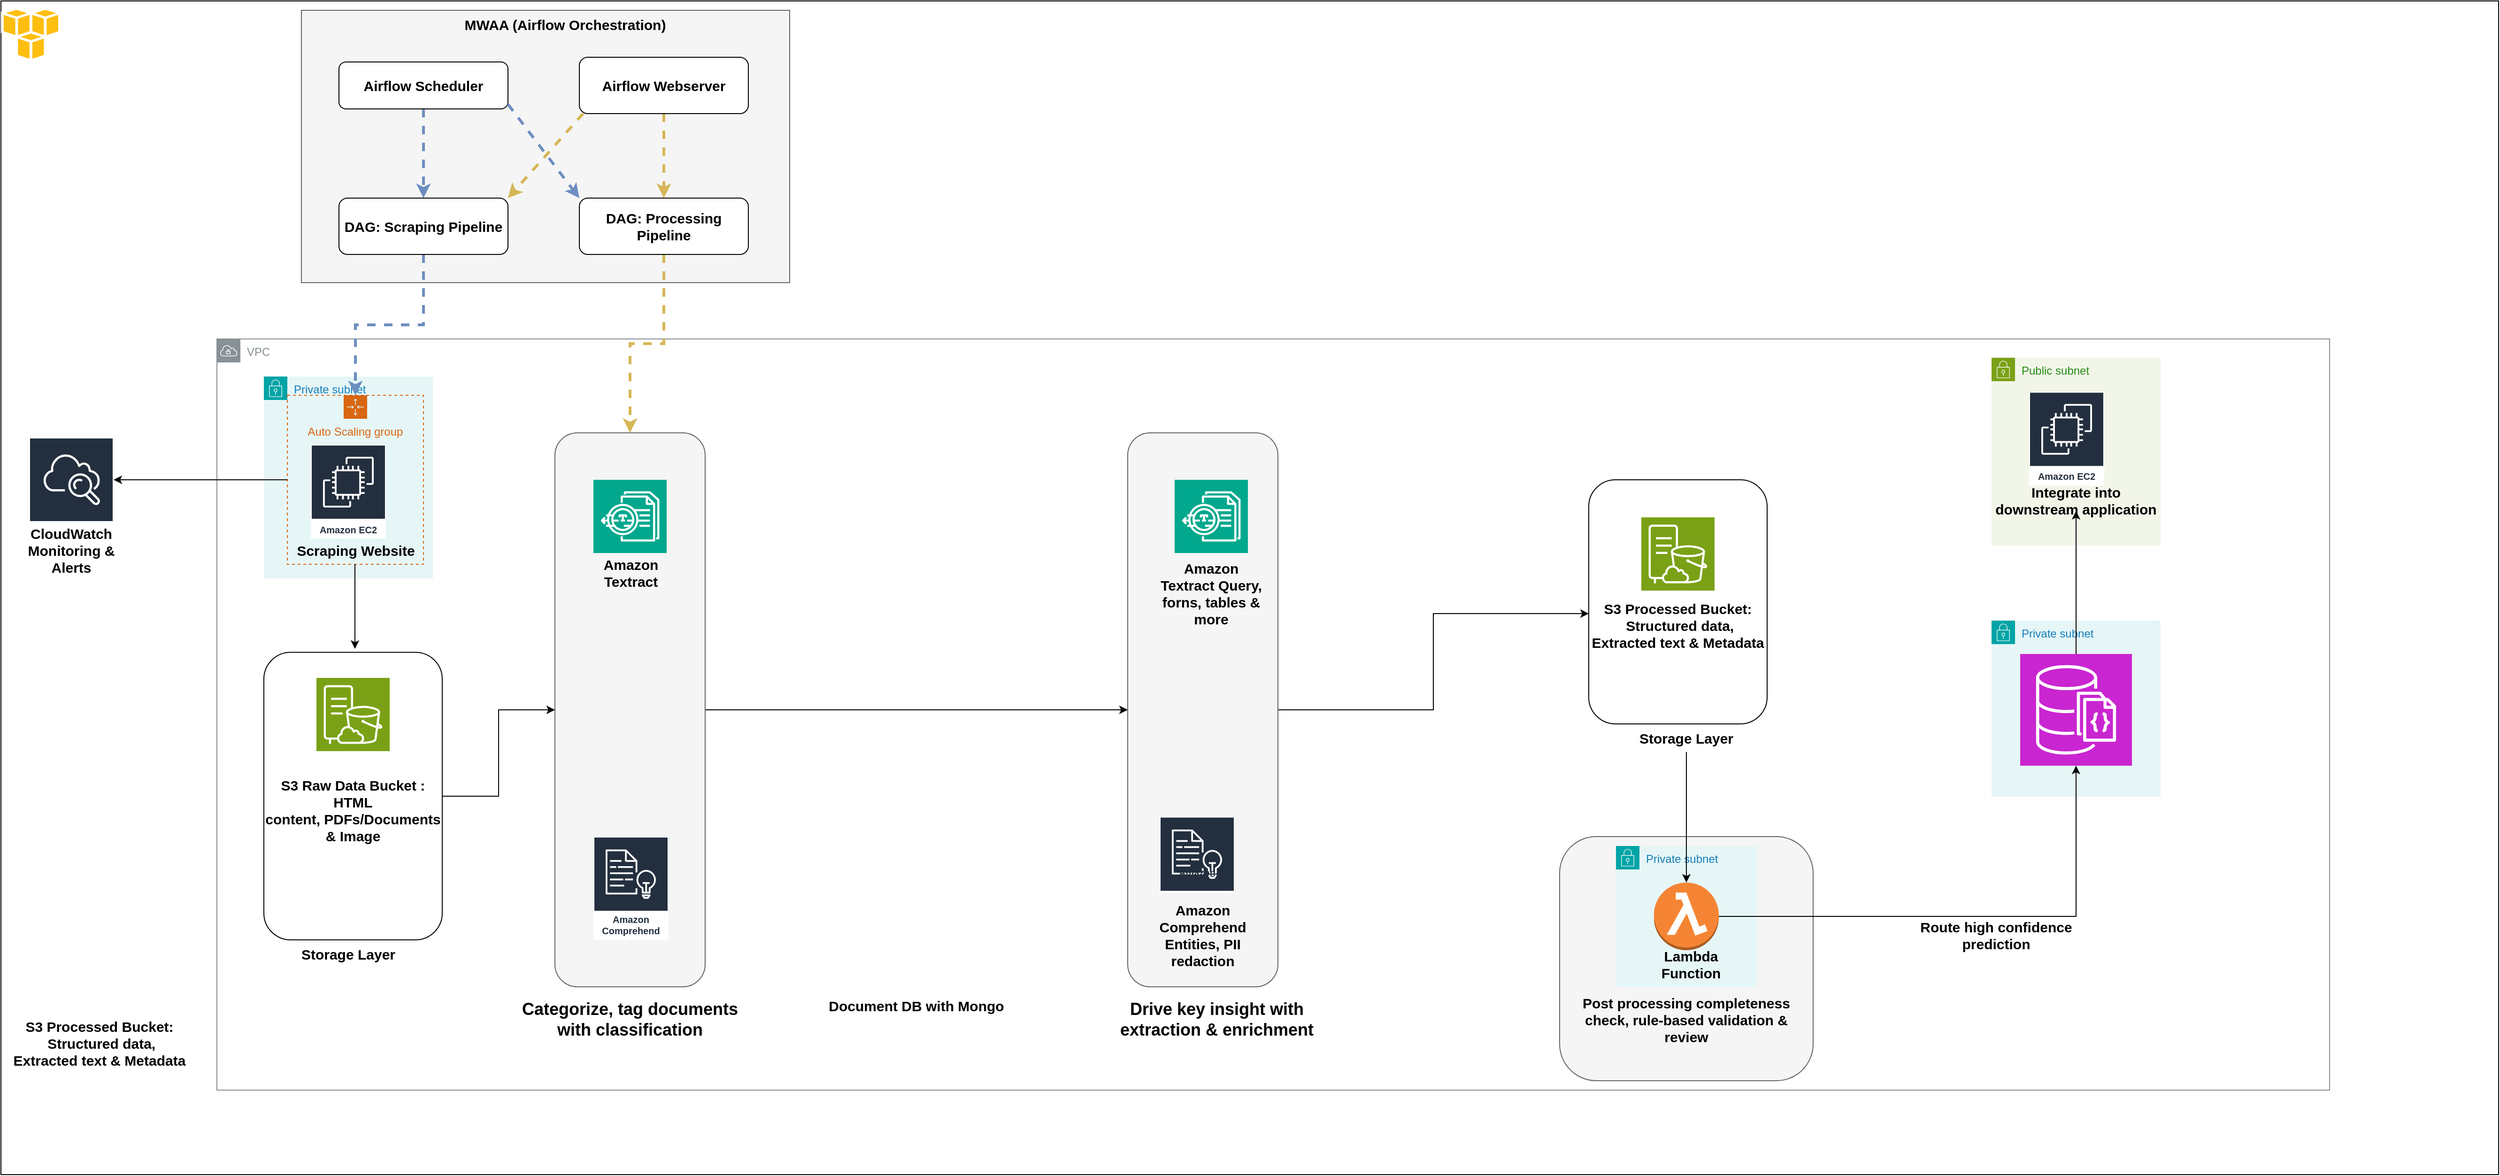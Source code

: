 <mxfile version="26.0.6">
  <diagram name="Page-1" id="sJICoCuQqKXRrIhCw7vR">
    <mxGraphModel dx="2835" dy="2215" grid="1" gridSize="10" guides="1" tooltips="1" connect="1" arrows="1" fold="1" page="1" pageScale="1" pageWidth="850" pageHeight="1100" math="0" shadow="0">
      <root>
        <mxCell id="0" />
        <mxCell id="1" parent="0" />
        <mxCell id="mwcL70Fv_d1JFPMgwfGR-2" value="" style="rounded=0;whiteSpace=wrap;html=1;" vertex="1" parent="1">
          <mxGeometry x="-360" y="-330" width="2660" height="1250" as="geometry" />
        </mxCell>
        <mxCell id="mwcL70Fv_d1JFPMgwfGR-3" value="VPC" style="sketch=0;outlineConnect=0;gradientColor=none;html=1;whiteSpace=wrap;fontSize=12;fontStyle=0;shape=mxgraph.aws4.group;grIcon=mxgraph.aws4.group_vpc;strokeColor=#879196;fillColor=none;verticalAlign=top;align=left;spacingLeft=30;fontColor=#879196;dashed=0;" vertex="1" parent="1">
          <mxGeometry x="-130" y="30" width="2250" height="800" as="geometry" />
        </mxCell>
        <mxCell id="mwcL70Fv_d1JFPMgwfGR-4" value="Private subnet" style="points=[[0,0],[0.25,0],[0.5,0],[0.75,0],[1,0],[1,0.25],[1,0.5],[1,0.75],[1,1],[0.75,1],[0.5,1],[0.25,1],[0,1],[0,0.75],[0,0.5],[0,0.25]];outlineConnect=0;gradientColor=none;html=1;whiteSpace=wrap;fontSize=12;fontStyle=0;container=1;pointerEvents=0;collapsible=0;recursiveResize=0;shape=mxgraph.aws4.group;grIcon=mxgraph.aws4.group_security_group;grStroke=0;strokeColor=#00A4A6;fillColor=#E6F6F7;verticalAlign=top;align=left;spacingLeft=30;fontColor=#147EBA;dashed=0;" vertex="1" parent="1">
          <mxGeometry x="-80" y="70" width="180" height="215" as="geometry" />
        </mxCell>
        <mxCell id="mwcL70Fv_d1JFPMgwfGR-49" value="&lt;font style=&quot;font-size: 15px;&quot;&gt;&lt;b&gt;Scraping Website&lt;/b&gt;&lt;/font&gt;" style="text;html=1;align=center;verticalAlign=middle;whiteSpace=wrap;rounded=0;" vertex="1" parent="mwcL70Fv_d1JFPMgwfGR-4">
          <mxGeometry x="32.5" y="170" width="130" height="30" as="geometry" />
        </mxCell>
        <mxCell id="mwcL70Fv_d1JFPMgwfGR-56" value="Auto Scaling group" style="points=[[0,0],[0.25,0],[0.5,0],[0.75,0],[1,0],[1,0.25],[1,0.5],[1,0.75],[1,1],[0.75,1],[0.5,1],[0.25,1],[0,1],[0,0.75],[0,0.5],[0,0.25]];outlineConnect=0;gradientColor=none;html=1;whiteSpace=wrap;fontSize=12;fontStyle=0;container=1;pointerEvents=0;collapsible=0;recursiveResize=0;shape=mxgraph.aws4.groupCenter;grIcon=mxgraph.aws4.group_auto_scaling_group;grStroke=1;strokeColor=#D86613;fillColor=none;verticalAlign=top;align=center;fontColor=#D86613;dashed=1;spacingTop=25;" vertex="1" parent="mwcL70Fv_d1JFPMgwfGR-4">
          <mxGeometry x="25" y="20" width="145" height="180" as="geometry" />
        </mxCell>
        <mxCell id="mwcL70Fv_d1JFPMgwfGR-5" value="Amazon EC2" style="sketch=0;outlineConnect=0;fontColor=#232F3E;gradientColor=none;strokeColor=#ffffff;fillColor=#232F3E;dashed=0;verticalLabelPosition=middle;verticalAlign=bottom;align=center;html=1;whiteSpace=wrap;fontSize=10;fontStyle=1;spacing=3;shape=mxgraph.aws4.productIcon;prIcon=mxgraph.aws4.ec2;" vertex="1" parent="1">
          <mxGeometry x="-30" y="142.5" width="80" height="100" as="geometry" />
        </mxCell>
        <mxCell id="mwcL70Fv_d1JFPMgwfGR-27" style="edgeStyle=orthogonalEdgeStyle;rounded=0;orthogonalLoop=1;jettySize=auto;html=1;" edge="1" parent="1" source="mwcL70Fv_d1JFPMgwfGR-8" target="mwcL70Fv_d1JFPMgwfGR-22">
          <mxGeometry relative="1" as="geometry" />
        </mxCell>
        <mxCell id="mwcL70Fv_d1JFPMgwfGR-8" value="" style="rounded=1;whiteSpace=wrap;html=1;direction=south;fillColor=#f5f5f5;fontColor=#333333;strokeColor=#666666;" vertex="1" parent="1">
          <mxGeometry x="230" y="130" width="160" height="590" as="geometry" />
        </mxCell>
        <mxCell id="mwcL70Fv_d1JFPMgwfGR-9" value="" style="sketch=0;points=[[0,0,0],[0.25,0,0],[0.5,0,0],[0.75,0,0],[1,0,0],[0,1,0],[0.25,1,0],[0.5,1,0],[0.75,1,0],[1,1,0],[0,0.25,0],[0,0.5,0],[0,0.75,0],[1,0.25,0],[1,0.5,0],[1,0.75,0]];outlineConnect=0;fontColor=#232F3E;fillColor=#01A88D;strokeColor=#ffffff;dashed=0;verticalLabelPosition=bottom;verticalAlign=top;align=center;html=1;fontSize=12;fontStyle=0;aspect=fixed;shape=mxgraph.aws4.resourceIcon;resIcon=mxgraph.aws4.textract;" vertex="1" parent="1">
          <mxGeometry x="271" y="180" width="78" height="78" as="geometry" />
        </mxCell>
        <mxCell id="mwcL70Fv_d1JFPMgwfGR-10" value="&lt;font style=&quot;font-size: 15px;&quot;&gt;&lt;b&gt;Amazon Textract&lt;/b&gt;&lt;/font&gt;" style="text;html=1;align=center;verticalAlign=middle;whiteSpace=wrap;rounded=0;" vertex="1" parent="1">
          <mxGeometry x="256" y="258" width="110" height="42" as="geometry" />
        </mxCell>
        <mxCell id="mwcL70Fv_d1JFPMgwfGR-12" value="Amazon Comprehend" style="sketch=0;outlineConnect=0;fontColor=#232F3E;gradientColor=none;strokeColor=#ffffff;fillColor=#232F3E;dashed=0;verticalLabelPosition=middle;verticalAlign=bottom;align=center;html=1;whiteSpace=wrap;fontSize=10;fontStyle=1;spacing=3;shape=mxgraph.aws4.productIcon;prIcon=mxgraph.aws4.comprehend;" vertex="1" parent="1">
          <mxGeometry x="271" y="560" width="80" height="110" as="geometry" />
        </mxCell>
        <mxCell id="mwcL70Fv_d1JFPMgwfGR-17" value="Private subnet" style="points=[[0,0],[0.25,0],[0.5,0],[0.75,0],[1,0],[1,0.25],[1,0.5],[1,0.75],[1,1],[0.75,1],[0.5,1],[0.25,1],[0,1],[0,0.75],[0,0.5],[0,0.25]];outlineConnect=0;gradientColor=none;html=1;whiteSpace=wrap;fontSize=12;fontStyle=0;container=1;pointerEvents=0;collapsible=0;recursiveResize=0;shape=mxgraph.aws4.group;grIcon=mxgraph.aws4.group_security_group;grStroke=0;strokeColor=#00A4A6;fillColor=#E6F6F7;verticalAlign=top;align=left;spacingLeft=30;fontColor=#147EBA;dashed=0;" vertex="1" parent="1">
          <mxGeometry x="1760" y="330" width="180" height="187.5" as="geometry" />
        </mxCell>
        <mxCell id="mwcL70Fv_d1JFPMgwfGR-13" value="" style="sketch=0;points=[[0,0,0],[0.25,0,0],[0.5,0,0],[0.75,0,0],[1,0,0],[0,1,0],[0.25,1,0],[0.5,1,0],[0.75,1,0],[1,1,0],[0,0.25,0],[0,0.5,0],[0,0.75,0],[1,0.25,0],[1,0.5,0],[1,0.75,0]];outlineConnect=0;fontColor=#232F3E;fillColor=#C925D1;strokeColor=#ffffff;dashed=0;verticalLabelPosition=bottom;verticalAlign=top;align=center;html=1;fontSize=12;fontStyle=0;aspect=fixed;shape=mxgraph.aws4.resourceIcon;resIcon=mxgraph.aws4.documentdb_with_mongodb_compatibility;" vertex="1" parent="mwcL70Fv_d1JFPMgwfGR-17">
          <mxGeometry x="30.5" y="35.5" width="119" height="119" as="geometry" />
        </mxCell>
        <mxCell id="mwcL70Fv_d1JFPMgwfGR-103" style="edgeStyle=orthogonalEdgeStyle;rounded=0;orthogonalLoop=1;jettySize=auto;html=1;entryX=0;entryY=0.25;entryDx=0;entryDy=0;" edge="1" parent="1" source="mwcL70Fv_d1JFPMgwfGR-22" target="mwcL70Fv_d1JFPMgwfGR-101">
          <mxGeometry relative="1" as="geometry" />
        </mxCell>
        <mxCell id="mwcL70Fv_d1JFPMgwfGR-22" value="" style="rounded=1;whiteSpace=wrap;html=1;direction=south;fillColor=#f5f5f5;fontColor=#333333;strokeColor=#666666;" vertex="1" parent="1">
          <mxGeometry x="840" y="130" width="160" height="590" as="geometry" />
        </mxCell>
        <mxCell id="mwcL70Fv_d1JFPMgwfGR-23" value="" style="sketch=0;points=[[0,0,0],[0.25,0,0],[0.5,0,0],[0.75,0,0],[1,0,0],[0,1,0],[0.25,1,0],[0.5,1,0],[0.75,1,0],[1,1,0],[0,0.25,0],[0,0.5,0],[0,0.75,0],[1,0.25,0],[1,0.5,0],[1,0.75,0]];outlineConnect=0;fontColor=#232F3E;fillColor=#01A88D;strokeColor=#ffffff;dashed=0;verticalLabelPosition=bottom;verticalAlign=top;align=center;html=1;fontSize=12;fontStyle=0;aspect=fixed;shape=mxgraph.aws4.resourceIcon;resIcon=mxgraph.aws4.textract;" vertex="1" parent="1">
          <mxGeometry x="890" y="180" width="78" height="78" as="geometry" />
        </mxCell>
        <mxCell id="mwcL70Fv_d1JFPMgwfGR-24" value="&lt;b&gt;&lt;font style=&quot;font-size: 15px;&quot;&gt;Amazon Textract Query, forns, tables &amp;amp; more&lt;/font&gt;&lt;/b&gt;" style="text;html=1;align=center;verticalAlign=middle;whiteSpace=wrap;rounded=0;" vertex="1" parent="1">
          <mxGeometry x="874" y="270" width="110" height="62" as="geometry" />
        </mxCell>
        <mxCell id="mwcL70Fv_d1JFPMgwfGR-25" value="Amazon Comprehend" style="sketch=0;outlineConnect=0;fontColor=#232F3E;gradientColor=none;strokeColor=#ffffff;fillColor=#232F3E;dashed=0;verticalLabelPosition=middle;verticalAlign=bottom;align=center;html=1;whiteSpace=wrap;fontSize=10;fontStyle=1;spacing=3;shape=mxgraph.aws4.productIcon;prIcon=mxgraph.aws4.comprehend;" vertex="1" parent="1">
          <mxGeometry x="874" y="538.75" width="80" height="81.25" as="geometry" />
        </mxCell>
        <mxCell id="mwcL70Fv_d1JFPMgwfGR-26" value="&lt;b&gt;&lt;font style=&quot;font-size: 15px;&quot;&gt;Amazon Comprehend Entities, PII redaction&lt;/font&gt;&lt;/b&gt;" style="text;html=1;align=center;verticalAlign=middle;whiteSpace=wrap;rounded=0;" vertex="1" parent="1">
          <mxGeometry x="860" y="620" width="120" height="90" as="geometry" />
        </mxCell>
        <mxCell id="mwcL70Fv_d1JFPMgwfGR-30" value="" style="rounded=1;whiteSpace=wrap;html=1;fillColor=#f5f5f5;fontColor=#333333;strokeColor=#666666;" vertex="1" parent="1">
          <mxGeometry x="1300" y="560" width="270" height="260" as="geometry" />
        </mxCell>
        <mxCell id="mwcL70Fv_d1JFPMgwfGR-33" value="Private subnet" style="points=[[0,0],[0.25,0],[0.5,0],[0.75,0],[1,0],[1,0.25],[1,0.5],[1,0.75],[1,1],[0.75,1],[0.5,1],[0.25,1],[0,1],[0,0.75],[0,0.5],[0,0.25]];outlineConnect=0;gradientColor=none;html=1;whiteSpace=wrap;fontSize=12;fontStyle=0;container=1;pointerEvents=0;collapsible=0;recursiveResize=0;shape=mxgraph.aws4.group;grIcon=mxgraph.aws4.group_security_group;grStroke=0;strokeColor=#00A4A6;fillColor=#E6F6F7;verticalAlign=top;align=left;spacingLeft=30;fontColor=#147EBA;dashed=0;" vertex="1" parent="1">
          <mxGeometry x="1360" y="570" width="150" height="150" as="geometry" />
        </mxCell>
        <mxCell id="mwcL70Fv_d1JFPMgwfGR-35" value="" style="outlineConnect=0;dashed=0;verticalLabelPosition=bottom;verticalAlign=top;align=center;html=1;shape=mxgraph.aws3.lambda_function;fillColor=#F58534;gradientColor=none;" vertex="1" parent="mwcL70Fv_d1JFPMgwfGR-33">
          <mxGeometry x="40.5" y="39" width="69" height="72" as="geometry" />
        </mxCell>
        <mxCell id="mwcL70Fv_d1JFPMgwfGR-46" value="&lt;b&gt;&lt;font style=&quot;font-size: 15px;&quot;&gt;Lambda Function&lt;/font&gt;&lt;/b&gt;" style="text;html=1;align=center;verticalAlign=middle;whiteSpace=wrap;rounded=0;" vertex="1" parent="mwcL70Fv_d1JFPMgwfGR-33">
          <mxGeometry x="30" y="111" width="100" height="30" as="geometry" />
        </mxCell>
        <mxCell id="mwcL70Fv_d1JFPMgwfGR-40" value="&lt;font style=&quot;font-size: 18px;&quot;&gt;&lt;b&gt;Categorize, tag documents with classification&lt;/b&gt;&lt;/font&gt;" style="text;html=1;align=center;verticalAlign=middle;whiteSpace=wrap;rounded=0;" vertex="1" parent="1">
          <mxGeometry x="190" y="720" width="240" height="70" as="geometry" />
        </mxCell>
        <mxCell id="mwcL70Fv_d1JFPMgwfGR-42" value="&lt;b&gt;&lt;font style=&quot;font-size: 18px;&quot;&gt;Drive key insight with extraction &amp;amp; enrichment&lt;/font&gt;&lt;/b&gt;" style="text;html=1;align=center;verticalAlign=middle;whiteSpace=wrap;rounded=0;" vertex="1" parent="1">
          <mxGeometry x="830" y="720" width="210" height="70" as="geometry" />
        </mxCell>
        <mxCell id="mwcL70Fv_d1JFPMgwfGR-43" value="&lt;font style=&quot;font-size: 15px;&quot;&gt;&lt;b&gt;Document DB with Mongo&lt;/b&gt;&lt;/font&gt;" style="text;html=1;align=center;verticalAlign=middle;whiteSpace=wrap;rounded=0;" vertex="1" parent="1">
          <mxGeometry x="520" y="710" width="190" height="60" as="geometry" />
        </mxCell>
        <mxCell id="mwcL70Fv_d1JFPMgwfGR-44" value="&lt;font style=&quot;font-size: 15px;&quot;&gt;&lt;b&gt;Route high confidence prediction&lt;/b&gt;&lt;/font&gt;" style="text;html=1;align=center;verticalAlign=middle;whiteSpace=wrap;rounded=0;" vertex="1" parent="1">
          <mxGeometry x="1680" y="640" width="170" height="50" as="geometry" />
        </mxCell>
        <mxCell id="mwcL70Fv_d1JFPMgwfGR-45" value="&lt;font style=&quot;font-size: 15px;&quot;&gt;&lt;b&gt;Post processing completeness check, rule-based validation &amp;amp; review&lt;/b&gt;&lt;/font&gt;" style="text;html=1;align=center;verticalAlign=middle;whiteSpace=wrap;rounded=0;" vertex="1" parent="1">
          <mxGeometry x="1320" y="720" width="230" height="70" as="geometry" />
        </mxCell>
        <mxCell id="mwcL70Fv_d1JFPMgwfGR-50" value="Public subnet" style="points=[[0,0],[0.25,0],[0.5,0],[0.75,0],[1,0],[1,0.25],[1,0.5],[1,0.75],[1,1],[0.75,1],[0.5,1],[0.25,1],[0,1],[0,0.75],[0,0.5],[0,0.25]];outlineConnect=0;gradientColor=none;html=1;whiteSpace=wrap;fontSize=12;fontStyle=0;container=1;pointerEvents=0;collapsible=0;recursiveResize=0;shape=mxgraph.aws4.group;grIcon=mxgraph.aws4.group_security_group;grStroke=0;strokeColor=#7AA116;fillColor=#F2F6E8;verticalAlign=top;align=left;spacingLeft=30;fontColor=#248814;dashed=0;" vertex="1" parent="1">
          <mxGeometry x="1760" y="50" width="180" height="200" as="geometry" />
        </mxCell>
        <mxCell id="mwcL70Fv_d1JFPMgwfGR-53" value="Amazon EC2" style="sketch=0;outlineConnect=0;fontColor=#232F3E;gradientColor=none;strokeColor=#ffffff;fillColor=#232F3E;dashed=0;verticalLabelPosition=middle;verticalAlign=bottom;align=center;html=1;whiteSpace=wrap;fontSize=10;fontStyle=1;spacing=3;shape=mxgraph.aws4.productIcon;prIcon=mxgraph.aws4.ec2;" vertex="1" parent="mwcL70Fv_d1JFPMgwfGR-50">
          <mxGeometry x="40" y="36.25" width="80" height="100" as="geometry" />
        </mxCell>
        <mxCell id="mwcL70Fv_d1JFPMgwfGR-54" value="&lt;font style=&quot;font-size: 15px;&quot;&gt;&lt;b&gt;Integrate into downstream application&lt;/b&gt;&lt;/font&gt;" style="text;html=1;align=center;verticalAlign=middle;whiteSpace=wrap;rounded=0;" vertex="1" parent="mwcL70Fv_d1JFPMgwfGR-50">
          <mxGeometry y="141.25" width="180" height="22" as="geometry" />
        </mxCell>
        <mxCell id="mwcL70Fv_d1JFPMgwfGR-52" value="" style="dashed=0;outlineConnect=0;html=1;align=center;labelPosition=center;verticalLabelPosition=bottom;verticalAlign=top;shape=mxgraph.weblogos.aws" vertex="1" parent="1">
          <mxGeometry x="-360" y="-323.4" width="63.6" height="58.4" as="geometry" />
        </mxCell>
        <mxCell id="mwcL70Fv_d1JFPMgwfGR-60" value="Amazon CloudWatch" style="sketch=0;outlineConnect=0;fontColor=#232F3E;gradientColor=none;strokeColor=#ffffff;fillColor=#232F3E;dashed=0;verticalLabelPosition=middle;verticalAlign=bottom;align=center;html=1;whiteSpace=wrap;fontSize=10;fontStyle=1;spacing=3;shape=mxgraph.aws4.productIcon;prIcon=mxgraph.aws4.cloudwatch;" vertex="1" parent="1">
          <mxGeometry x="-330" y="135" width="90" height="90" as="geometry" />
        </mxCell>
        <mxCell id="mwcL70Fv_d1JFPMgwfGR-61" value="&lt;font style=&quot;font-size: 15px;&quot;&gt;&lt;b&gt;CloudWatch Monitoring &amp;amp; Alerts&lt;/b&gt;&lt;/font&gt;" style="text;html=1;align=center;verticalAlign=middle;whiteSpace=wrap;rounded=0;" vertex="1" parent="1">
          <mxGeometry x="-340" y="220" width="110" height="70" as="geometry" />
        </mxCell>
        <mxCell id="mwcL70Fv_d1JFPMgwfGR-63" style="edgeStyle=orthogonalEdgeStyle;rounded=0;orthogonalLoop=1;jettySize=auto;html=1;" edge="1" parent="1" source="mwcL70Fv_d1JFPMgwfGR-56" target="mwcL70Fv_d1JFPMgwfGR-60">
          <mxGeometry relative="1" as="geometry" />
        </mxCell>
        <mxCell id="mwcL70Fv_d1JFPMgwfGR-65" style="edgeStyle=orthogonalEdgeStyle;rounded=0;orthogonalLoop=1;jettySize=auto;html=1;entryX=0.5;entryY=1;entryDx=0;entryDy=0;" edge="1" parent="1" source="mwcL70Fv_d1JFPMgwfGR-13" target="mwcL70Fv_d1JFPMgwfGR-54">
          <mxGeometry relative="1" as="geometry" />
        </mxCell>
        <mxCell id="mwcL70Fv_d1JFPMgwfGR-67" value="" style="rounded=0;whiteSpace=wrap;html=1;fillColor=#f5f5f5;fontColor=#333333;strokeColor=#666666;" vertex="1" parent="1">
          <mxGeometry x="-40" y="-320" width="520" height="290" as="geometry" />
        </mxCell>
        <mxCell id="mwcL70Fv_d1JFPMgwfGR-86" style="edgeStyle=orthogonalEdgeStyle;rounded=0;orthogonalLoop=1;jettySize=auto;html=1;entryX=0.5;entryY=0;entryDx=0;entryDy=0;dashed=1;fillColor=#dae8fc;strokeColor=#6c8ebf;strokeWidth=3;" edge="1" parent="1" source="mwcL70Fv_d1JFPMgwfGR-72" target="mwcL70Fv_d1JFPMgwfGR-75">
          <mxGeometry relative="1" as="geometry" />
        </mxCell>
        <mxCell id="mwcL70Fv_d1JFPMgwfGR-72" value="&lt;font style=&quot;font-size: 15px;&quot;&gt;&lt;b&gt;Airflow Scheduler&lt;/b&gt;&lt;/font&gt;" style="rounded=1;whiteSpace=wrap;html=1;" vertex="1" parent="1">
          <mxGeometry y="-265" width="180" height="50" as="geometry" />
        </mxCell>
        <mxCell id="mwcL70Fv_d1JFPMgwfGR-78" style="edgeStyle=orthogonalEdgeStyle;rounded=0;orthogonalLoop=1;jettySize=auto;html=1;entryX=0.5;entryY=0;entryDx=0;entryDy=0;dashed=1;fillColor=#fff2cc;strokeColor=#d6b656;strokeWidth=3;" edge="1" parent="1" source="mwcL70Fv_d1JFPMgwfGR-73" target="mwcL70Fv_d1JFPMgwfGR-74">
          <mxGeometry relative="1" as="geometry" />
        </mxCell>
        <mxCell id="mwcL70Fv_d1JFPMgwfGR-73" value="&lt;span style=&quot;font-size: 15px;&quot;&gt;&lt;b&gt;Airflow Webserver&lt;/b&gt;&lt;/span&gt;&lt;div&gt;&lt;/div&gt;&lt;div&gt;&lt;/div&gt;" style="rounded=1;whiteSpace=wrap;html=1;" vertex="1" parent="1">
          <mxGeometry x="256" y="-270" width="180" height="60" as="geometry" />
        </mxCell>
        <mxCell id="mwcL70Fv_d1JFPMgwfGR-89" style="edgeStyle=orthogonalEdgeStyle;rounded=0;orthogonalLoop=1;jettySize=auto;html=1;dashed=1;fillColor=#fff2cc;strokeColor=#d6b656;strokeWidth=3;" edge="1" parent="1" source="mwcL70Fv_d1JFPMgwfGR-74" target="mwcL70Fv_d1JFPMgwfGR-8">
          <mxGeometry relative="1" as="geometry" />
        </mxCell>
        <mxCell id="mwcL70Fv_d1JFPMgwfGR-74" value="&lt;span style=&quot;font-size: 15px;&quot;&gt;&lt;b&gt;DAG: Processing Pipeline&lt;/b&gt;&lt;/span&gt;" style="rounded=1;whiteSpace=wrap;html=1;" vertex="1" parent="1">
          <mxGeometry x="256" y="-120" width="180" height="60" as="geometry" />
        </mxCell>
        <mxCell id="mwcL70Fv_d1JFPMgwfGR-88" style="edgeStyle=orthogonalEdgeStyle;rounded=0;orthogonalLoop=1;jettySize=auto;html=1;dashed=1;fillColor=#dae8fc;strokeColor=#6c8ebf;strokeWidth=3;" edge="1" parent="1" source="mwcL70Fv_d1JFPMgwfGR-75" target="mwcL70Fv_d1JFPMgwfGR-56">
          <mxGeometry relative="1" as="geometry" />
        </mxCell>
        <mxCell id="mwcL70Fv_d1JFPMgwfGR-75" value="&lt;font style=&quot;font-size: 15px;&quot;&gt;&lt;b&gt;DAG: Scraping Pipeline&lt;/b&gt;&lt;/font&gt;" style="rounded=1;whiteSpace=wrap;html=1;" vertex="1" parent="1">
          <mxGeometry y="-120" width="180" height="60" as="geometry" />
        </mxCell>
        <mxCell id="mwcL70Fv_d1JFPMgwfGR-76" value="&lt;font style=&quot;font-size: 15px;&quot;&gt;&lt;b&gt;MWAA (Airflow Orchestration)&lt;/b&gt;&lt;/font&gt;" style="text;html=1;align=center;verticalAlign=middle;whiteSpace=wrap;rounded=0;" vertex="1" parent="1">
          <mxGeometry x="116" y="-320" width="250" height="30" as="geometry" />
        </mxCell>
        <mxCell id="mwcL70Fv_d1JFPMgwfGR-84" value="" style="endArrow=classic;html=1;rounded=0;entryX=1;entryY=0;entryDx=0;entryDy=0;fillColor=#fff2cc;strokeColor=#d6b656;dashed=1;strokeWidth=3;" edge="1" parent="1" target="mwcL70Fv_d1JFPMgwfGR-75">
          <mxGeometry width="50" height="50" relative="1" as="geometry">
            <mxPoint x="260" y="-210" as="sourcePoint" />
            <mxPoint x="310" y="-260" as="targetPoint" />
          </mxGeometry>
        </mxCell>
        <mxCell id="mwcL70Fv_d1JFPMgwfGR-85" value="" style="endArrow=classic;html=1;rounded=0;entryX=0;entryY=0;entryDx=0;entryDy=0;dashed=1;fillColor=#dae8fc;strokeColor=#6c8ebf;strokeWidth=3;" edge="1" parent="1" target="mwcL70Fv_d1JFPMgwfGR-74">
          <mxGeometry width="50" height="50" relative="1" as="geometry">
            <mxPoint x="180" y="-220" as="sourcePoint" />
            <mxPoint x="230" y="-270" as="targetPoint" />
          </mxGeometry>
        </mxCell>
        <mxCell id="mwcL70Fv_d1JFPMgwfGR-90" value="" style="rounded=1;whiteSpace=wrap;html=1;direction=south;" vertex="1" parent="1">
          <mxGeometry x="-80" y="363.75" width="190" height="306.25" as="geometry" />
        </mxCell>
        <mxCell id="mwcL70Fv_d1JFPMgwfGR-91" value="" style="sketch=0;points=[[0,0,0],[0.25,0,0],[0.5,0,0],[0.75,0,0],[1,0,0],[0,1,0],[0.25,1,0],[0.5,1,0],[0.75,1,0],[1,1,0],[0,0.25,0],[0,0.5,0],[0,0.75,0],[1,0.25,0],[1,0.5,0],[1,0.75,0]];outlineConnect=0;fontColor=#232F3E;fillColor=#7AA116;strokeColor=#ffffff;dashed=0;verticalLabelPosition=bottom;verticalAlign=top;align=center;html=1;fontSize=12;fontStyle=0;aspect=fixed;shape=mxgraph.aws4.resourceIcon;resIcon=mxgraph.aws4.s3_on_outposts_storage;" vertex="1" parent="1">
          <mxGeometry x="-24" y="391" width="78" height="78" as="geometry" />
        </mxCell>
        <mxCell id="mwcL70Fv_d1JFPMgwfGR-92" value="&lt;font style=&quot;font-size: 15px;&quot;&gt;&lt;b&gt;S3 Raw Data Bucket :&lt;br&gt;HTML content,&amp;nbsp;PDFs/Documents &amp;amp; Image&lt;br&gt;&lt;/b&gt;&lt;/font&gt;&lt;div&gt;&lt;br&gt;&lt;/div&gt;" style="text;html=1;align=center;verticalAlign=middle;whiteSpace=wrap;rounded=0;" vertex="1" parent="1">
          <mxGeometry x="-40" y="500" width="110" height="80" as="geometry" />
        </mxCell>
        <mxCell id="mwcL70Fv_d1JFPMgwfGR-94" value="&lt;div&gt;&lt;font style=&quot;font-size: 15px;&quot;&gt;&lt;b&gt;S3 Processed Bucket:&lt;/b&gt;&lt;/font&gt;&lt;/div&gt;&lt;div&gt;&lt;font style=&quot;font-size: 15px;&quot;&gt;&lt;b&gt;&amp;nbsp;Structured data, Extracted text &amp;amp; Metadata&lt;/b&gt;&lt;/font&gt;&lt;/div&gt;" style="text;html=1;align=center;verticalAlign=middle;whiteSpace=wrap;rounded=0;" vertex="1" parent="1">
          <mxGeometry x="-350" y="740" width="190" height="80" as="geometry" />
        </mxCell>
        <mxCell id="mwcL70Fv_d1JFPMgwfGR-95" value="&lt;font style=&quot;font-size: 15px;&quot;&gt;&lt;b&gt;Storage Layer&lt;/b&gt;&lt;/font&gt;" style="text;html=1;align=center;verticalAlign=middle;whiteSpace=wrap;rounded=0;" vertex="1" parent="1">
          <mxGeometry x="-70" y="670" width="160" height="30" as="geometry" />
        </mxCell>
        <mxCell id="mwcL70Fv_d1JFPMgwfGR-93" value="" style="sketch=0;points=[[0,0,0],[0.25,0,0],[0.5,0,0],[0.75,0,0],[1,0,0],[0,1,0],[0.25,1,0],[0.5,1,0],[0.75,1,0],[1,1,0],[0,0.25,0],[0,0.5,0],[0,0.75,0],[1,0.25,0],[1,0.5,0],[1,0.75,0]];outlineConnect=0;fontColor=#232F3E;fillColor=#7AA116;strokeColor=#ffffff;dashed=0;verticalLabelPosition=bottom;verticalAlign=top;align=center;html=1;fontSize=12;fontStyle=0;aspect=fixed;shape=mxgraph.aws4.resourceIcon;resIcon=mxgraph.aws4.s3_on_outposts_storage;" vertex="1" parent="1">
          <mxGeometry x="1380" y="216" width="78" height="78" as="geometry" />
        </mxCell>
        <mxCell id="mwcL70Fv_d1JFPMgwfGR-96" style="edgeStyle=orthogonalEdgeStyle;rounded=0;orthogonalLoop=1;jettySize=auto;html=1;" edge="1" parent="1" source="mwcL70Fv_d1JFPMgwfGR-56">
          <mxGeometry relative="1" as="geometry">
            <mxPoint x="17" y="360" as="targetPoint" />
          </mxGeometry>
        </mxCell>
        <mxCell id="mwcL70Fv_d1JFPMgwfGR-98" style="edgeStyle=orthogonalEdgeStyle;rounded=0;orthogonalLoop=1;jettySize=auto;html=1;entryX=0.5;entryY=1;entryDx=0;entryDy=0;" edge="1" parent="1" source="mwcL70Fv_d1JFPMgwfGR-90" target="mwcL70Fv_d1JFPMgwfGR-8">
          <mxGeometry relative="1" as="geometry" />
        </mxCell>
        <mxCell id="mwcL70Fv_d1JFPMgwfGR-99" value="" style="rounded=1;whiteSpace=wrap;html=1;direction=south;" vertex="1" parent="1">
          <mxGeometry x="1331" y="180" width="190" height="260" as="geometry" />
        </mxCell>
        <mxCell id="mwcL70Fv_d1JFPMgwfGR-100" value="" style="sketch=0;points=[[0,0,0],[0.25,0,0],[0.5,0,0],[0.75,0,0],[1,0,0],[0,1,0],[0.25,1,0],[0.5,1,0],[0.75,1,0],[1,1,0],[0,0.25,0],[0,0.5,0],[0,0.75,0],[1,0.25,0],[1,0.5,0],[1,0.75,0]];outlineConnect=0;fontColor=#232F3E;fillColor=#7AA116;strokeColor=#ffffff;dashed=0;verticalLabelPosition=bottom;verticalAlign=top;align=center;html=1;fontSize=12;fontStyle=0;aspect=fixed;shape=mxgraph.aws4.resourceIcon;resIcon=mxgraph.aws4.s3_on_outposts_storage;" vertex="1" parent="1">
          <mxGeometry x="1387" y="220" width="78" height="78" as="geometry" />
        </mxCell>
        <mxCell id="mwcL70Fv_d1JFPMgwfGR-101" value="&lt;div&gt;&lt;font style=&quot;font-size: 15px;&quot;&gt;&lt;b&gt;S3 Processed Bucket:&lt;/b&gt;&lt;/font&gt;&lt;/div&gt;&lt;div&gt;&lt;font style=&quot;font-size: 15px;&quot;&gt;&lt;b&gt;&amp;nbsp;Structured data, Extracted text &amp;amp; Metadata&lt;/b&gt;&lt;/font&gt;&lt;/div&gt;" style="text;html=1;align=center;verticalAlign=middle;whiteSpace=wrap;rounded=0;" vertex="1" parent="1">
          <mxGeometry x="1331" y="310" width="190" height="50" as="geometry" />
        </mxCell>
        <mxCell id="mwcL70Fv_d1JFPMgwfGR-104" style="edgeStyle=orthogonalEdgeStyle;rounded=0;orthogonalLoop=1;jettySize=auto;html=1;" edge="1" parent="1" source="mwcL70Fv_d1JFPMgwfGR-102" target="mwcL70Fv_d1JFPMgwfGR-35">
          <mxGeometry relative="1" as="geometry" />
        </mxCell>
        <mxCell id="mwcL70Fv_d1JFPMgwfGR-102" value="&lt;font style=&quot;font-size: 15px;&quot;&gt;&lt;b&gt;Storage Layer&lt;/b&gt;&lt;/font&gt;" style="text;html=1;align=center;verticalAlign=middle;whiteSpace=wrap;rounded=0;" vertex="1" parent="1">
          <mxGeometry x="1355" y="440" width="160" height="30" as="geometry" />
        </mxCell>
        <mxCell id="mwcL70Fv_d1JFPMgwfGR-105" style="edgeStyle=orthogonalEdgeStyle;rounded=0;orthogonalLoop=1;jettySize=auto;html=1;" edge="1" parent="1" source="mwcL70Fv_d1JFPMgwfGR-35" target="mwcL70Fv_d1JFPMgwfGR-13">
          <mxGeometry relative="1" as="geometry" />
        </mxCell>
      </root>
    </mxGraphModel>
  </diagram>
</mxfile>
